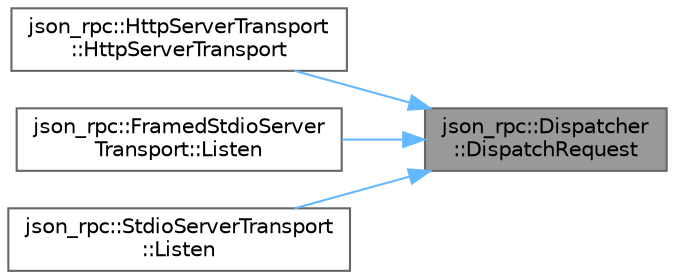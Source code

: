 digraph "json_rpc::Dispatcher::DispatchRequest"
{
 // LATEX_PDF_SIZE
  bgcolor="transparent";
  edge [fontname=Helvetica,fontsize=10,labelfontname=Helvetica,labelfontsize=10];
  node [fontname=Helvetica,fontsize=10,shape=box,height=0.2,width=0.4];
  rankdir="RL";
  Node1 [id="Node000001",label="json_rpc::Dispatcher\l::DispatchRequest",height=0.2,width=0.4,color="gray40", fillcolor="grey60", style="filled", fontcolor="black",tooltip="Dispatches an RPC request to the appropriate handler."];
  Node1 -> Node2 [id="edge1_Node000001_Node000002",dir="back",color="steelblue1",style="solid",tooltip=" "];
  Node2 [id="Node000002",label="json_rpc::HttpServerTransport\l::HttpServerTransport",height=0.2,width=0.4,color="grey40", fillcolor="white", style="filled",URL="$classjson__rpc_1_1HttpServerTransport.html#a3f03ca0523ab093e8e3c15e52bd9834c",tooltip="Constructs an HttpServerTransport object."];
  Node1 -> Node3 [id="edge2_Node000001_Node000003",dir="back",color="steelblue1",style="solid",tooltip=" "];
  Node3 [id="Node000003",label="json_rpc::FramedStdioServer\lTransport::Listen",height=0.2,width=0.4,color="grey40", fillcolor="white", style="filled",URL="$classjson__rpc_1_1FramedStdioServerTransport.html#a9defce0b2696eb94d03cf5f0e2d057f9",tooltip="Listens for incoming messages and dispatches them to the appropriate handlers."];
  Node1 -> Node4 [id="edge3_Node000001_Node000004",dir="back",color="steelblue1",style="solid",tooltip=" "];
  Node4 [id="Node000004",label="json_rpc::StdioServerTransport\l::Listen",height=0.2,width=0.4,color="grey40", fillcolor="white", style="filled",URL="$classjson__rpc_1_1StdioServerTransport.html#af0140236cf0e829636f50beab3306852",tooltip="Listens for incoming messages and dispatches them to the appropriate handlers."];
}
